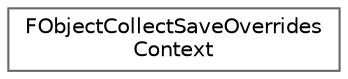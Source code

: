 digraph "Graphical Class Hierarchy"
{
 // INTERACTIVE_SVG=YES
 // LATEX_PDF_SIZE
  bgcolor="transparent";
  edge [fontname=Helvetica,fontsize=10,labelfontname=Helvetica,labelfontsize=10];
  node [fontname=Helvetica,fontsize=10,shape=box,height=0.2,width=0.4];
  rankdir="LR";
  Node0 [id="Node000000",label="FObjectCollectSaveOverrides\lContext",height=0.2,width=0.4,color="grey40", fillcolor="white", style="filled",URL="$d8/df2/classFObjectCollectSaveOverridesContext.html",tooltip="Interface used by CollectSaveOverrides to access the save parameters."];
}
